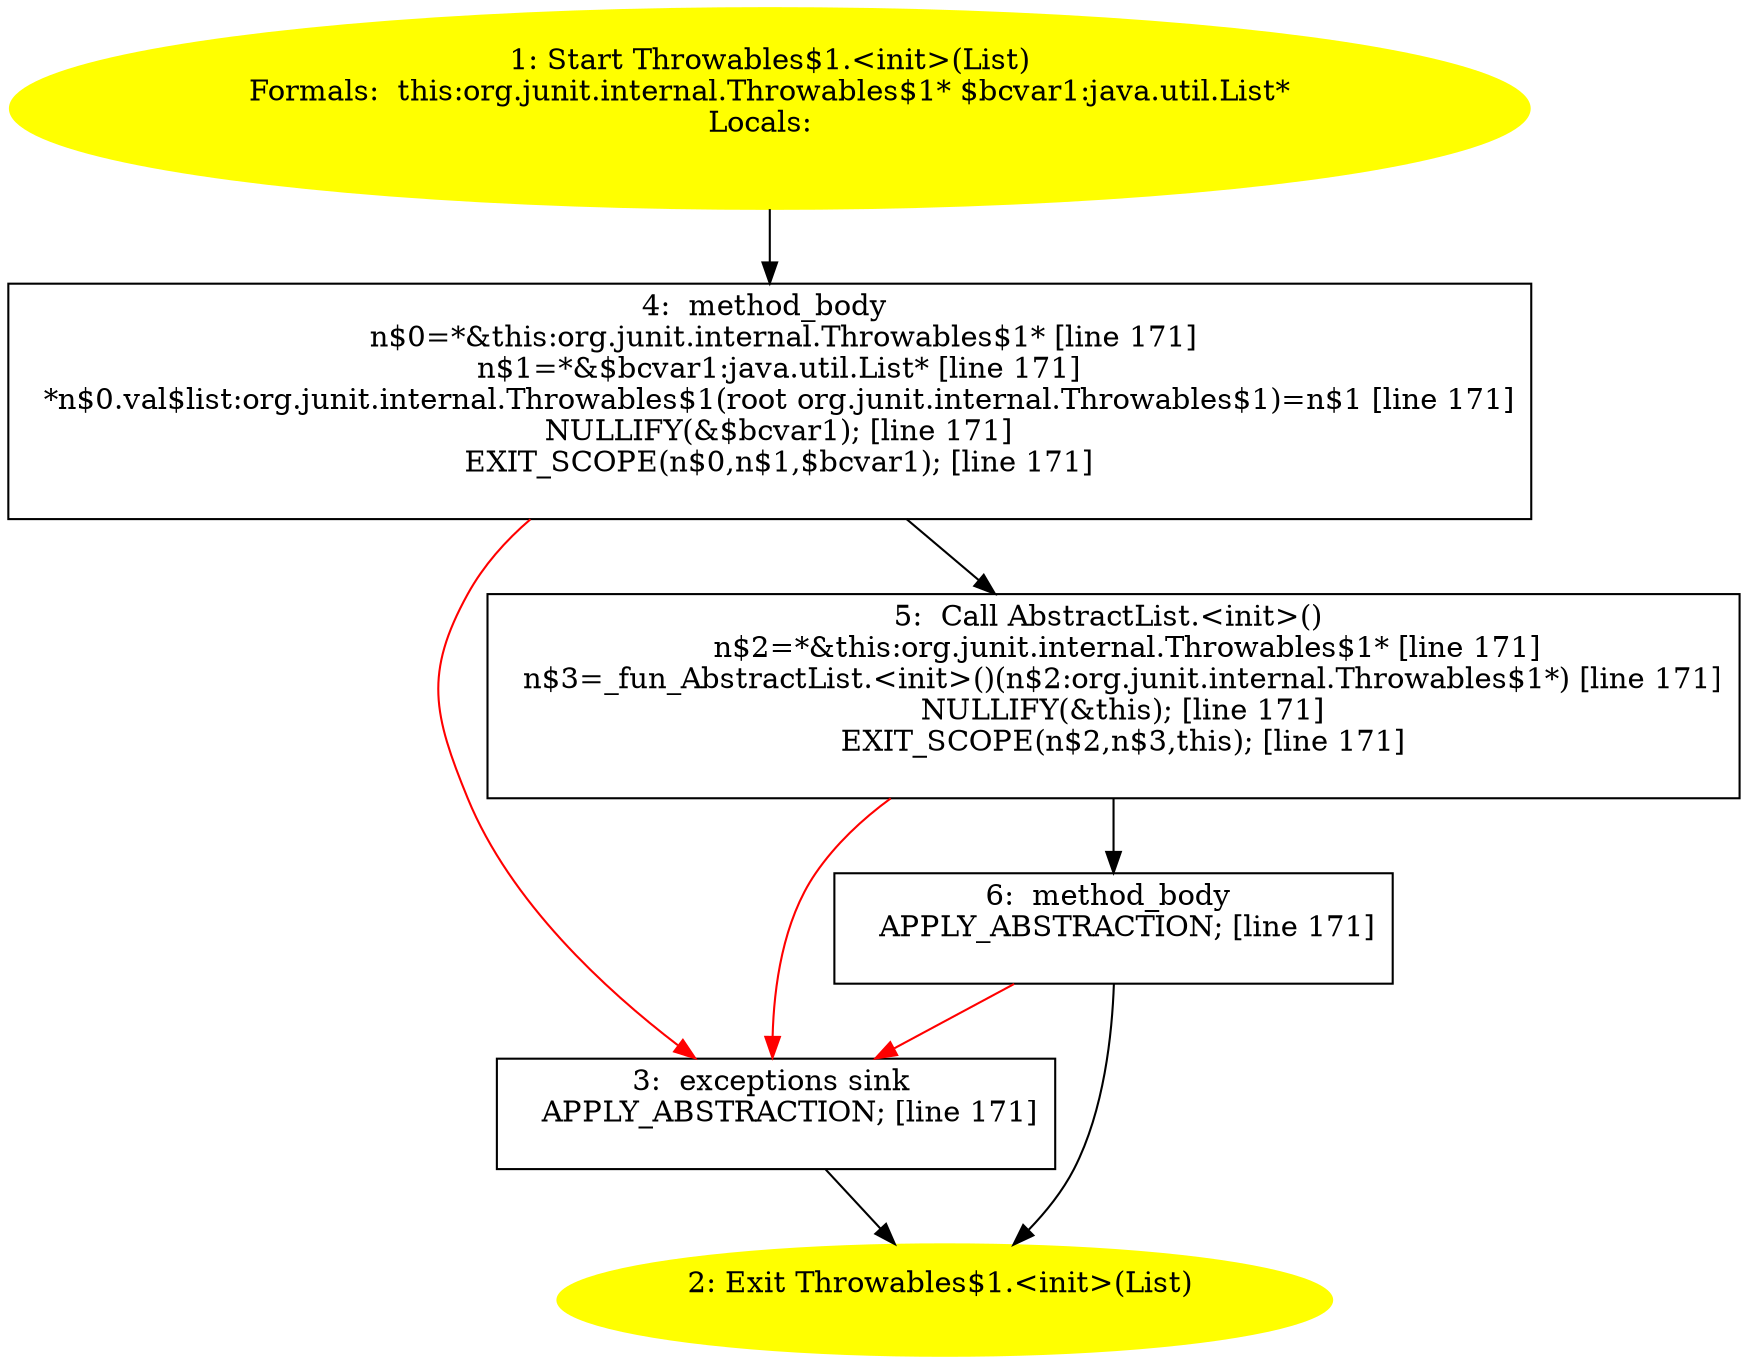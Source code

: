 /* @generated */
digraph cfg {
"org.junit.internal.Throwables$1.<init>(java.util.List).37e89f9cdfee4f852eb10ce3c8e469d4_1" [label="1: Start Throwables$1.<init>(List)\nFormals:  this:org.junit.internal.Throwables$1* $bcvar1:java.util.List*\nLocals:  \n  " color=yellow style=filled]
	

	 "org.junit.internal.Throwables$1.<init>(java.util.List).37e89f9cdfee4f852eb10ce3c8e469d4_1" -> "org.junit.internal.Throwables$1.<init>(java.util.List).37e89f9cdfee4f852eb10ce3c8e469d4_4" ;
"org.junit.internal.Throwables$1.<init>(java.util.List).37e89f9cdfee4f852eb10ce3c8e469d4_2" [label="2: Exit Throwables$1.<init>(List) \n  " color=yellow style=filled]
	

"org.junit.internal.Throwables$1.<init>(java.util.List).37e89f9cdfee4f852eb10ce3c8e469d4_3" [label="3:  exceptions sink \n   APPLY_ABSTRACTION; [line 171]\n " shape="box"]
	

	 "org.junit.internal.Throwables$1.<init>(java.util.List).37e89f9cdfee4f852eb10ce3c8e469d4_3" -> "org.junit.internal.Throwables$1.<init>(java.util.List).37e89f9cdfee4f852eb10ce3c8e469d4_2" ;
"org.junit.internal.Throwables$1.<init>(java.util.List).37e89f9cdfee4f852eb10ce3c8e469d4_4" [label="4:  method_body \n   n$0=*&this:org.junit.internal.Throwables$1* [line 171]\n  n$1=*&$bcvar1:java.util.List* [line 171]\n  *n$0.val$list:org.junit.internal.Throwables$1(root org.junit.internal.Throwables$1)=n$1 [line 171]\n  NULLIFY(&$bcvar1); [line 171]\n  EXIT_SCOPE(n$0,n$1,$bcvar1); [line 171]\n " shape="box"]
	

	 "org.junit.internal.Throwables$1.<init>(java.util.List).37e89f9cdfee4f852eb10ce3c8e469d4_4" -> "org.junit.internal.Throwables$1.<init>(java.util.List).37e89f9cdfee4f852eb10ce3c8e469d4_5" ;
	 "org.junit.internal.Throwables$1.<init>(java.util.List).37e89f9cdfee4f852eb10ce3c8e469d4_4" -> "org.junit.internal.Throwables$1.<init>(java.util.List).37e89f9cdfee4f852eb10ce3c8e469d4_3" [color="red" ];
"org.junit.internal.Throwables$1.<init>(java.util.List).37e89f9cdfee4f852eb10ce3c8e469d4_5" [label="5:  Call AbstractList.<init>() \n   n$2=*&this:org.junit.internal.Throwables$1* [line 171]\n  n$3=_fun_AbstractList.<init>()(n$2:org.junit.internal.Throwables$1*) [line 171]\n  NULLIFY(&this); [line 171]\n  EXIT_SCOPE(n$2,n$3,this); [line 171]\n " shape="box"]
	

	 "org.junit.internal.Throwables$1.<init>(java.util.List).37e89f9cdfee4f852eb10ce3c8e469d4_5" -> "org.junit.internal.Throwables$1.<init>(java.util.List).37e89f9cdfee4f852eb10ce3c8e469d4_6" ;
	 "org.junit.internal.Throwables$1.<init>(java.util.List).37e89f9cdfee4f852eb10ce3c8e469d4_5" -> "org.junit.internal.Throwables$1.<init>(java.util.List).37e89f9cdfee4f852eb10ce3c8e469d4_3" [color="red" ];
"org.junit.internal.Throwables$1.<init>(java.util.List).37e89f9cdfee4f852eb10ce3c8e469d4_6" [label="6:  method_body \n   APPLY_ABSTRACTION; [line 171]\n " shape="box"]
	

	 "org.junit.internal.Throwables$1.<init>(java.util.List).37e89f9cdfee4f852eb10ce3c8e469d4_6" -> "org.junit.internal.Throwables$1.<init>(java.util.List).37e89f9cdfee4f852eb10ce3c8e469d4_2" ;
	 "org.junit.internal.Throwables$1.<init>(java.util.List).37e89f9cdfee4f852eb10ce3c8e469d4_6" -> "org.junit.internal.Throwables$1.<init>(java.util.List).37e89f9cdfee4f852eb10ce3c8e469d4_3" [color="red" ];
}
